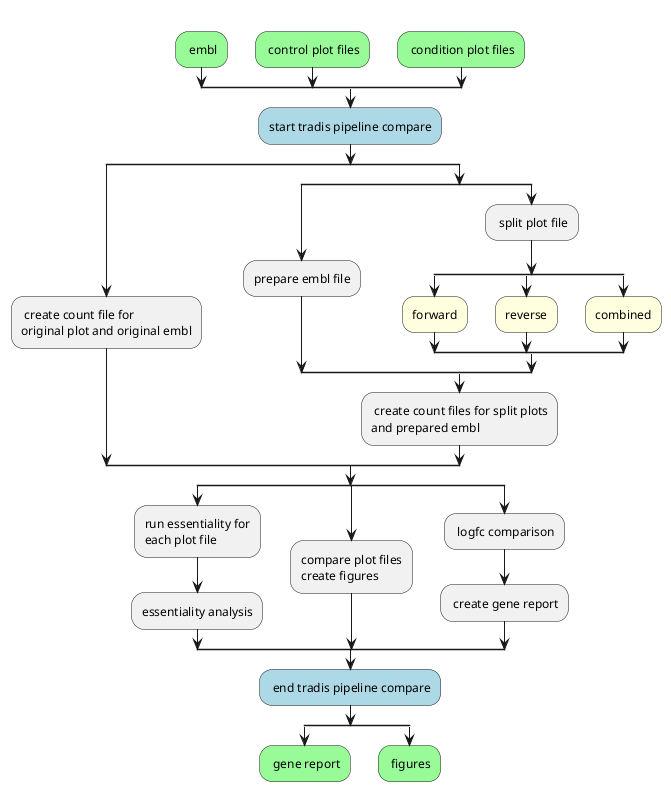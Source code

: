 @startuml

split
  -[hidden]->
  #palegreen: embl;
split again
  -[hidden]->
  #palegreen: control plot files;
split again
  -[hidden]->
  #palegreen: condition plot files;
end split

#lightblue:start tradis pipeline compare;

split
: create count file for
original plot and original embl;
split again
split
:prepare embl file;
split again
: split plot file;
split
#lightyellow:forward;
split again
#lightyellow:reverse;
split again
#lightyellow:combined;
end split
end split
: create count files for split plots
and prepared embl;
end split
split
:run essentiality for
each plot file;
:essentiality analysis;
split again
:compare plot files
create figures;
split again
: logfc comparison;
: create gene report;
end split

#lightblue: end tradis pipeline compare;

split
  #palegreen: gene report;
  kill
split again
  #palegreen: figures;
  kill
end split

@enduml